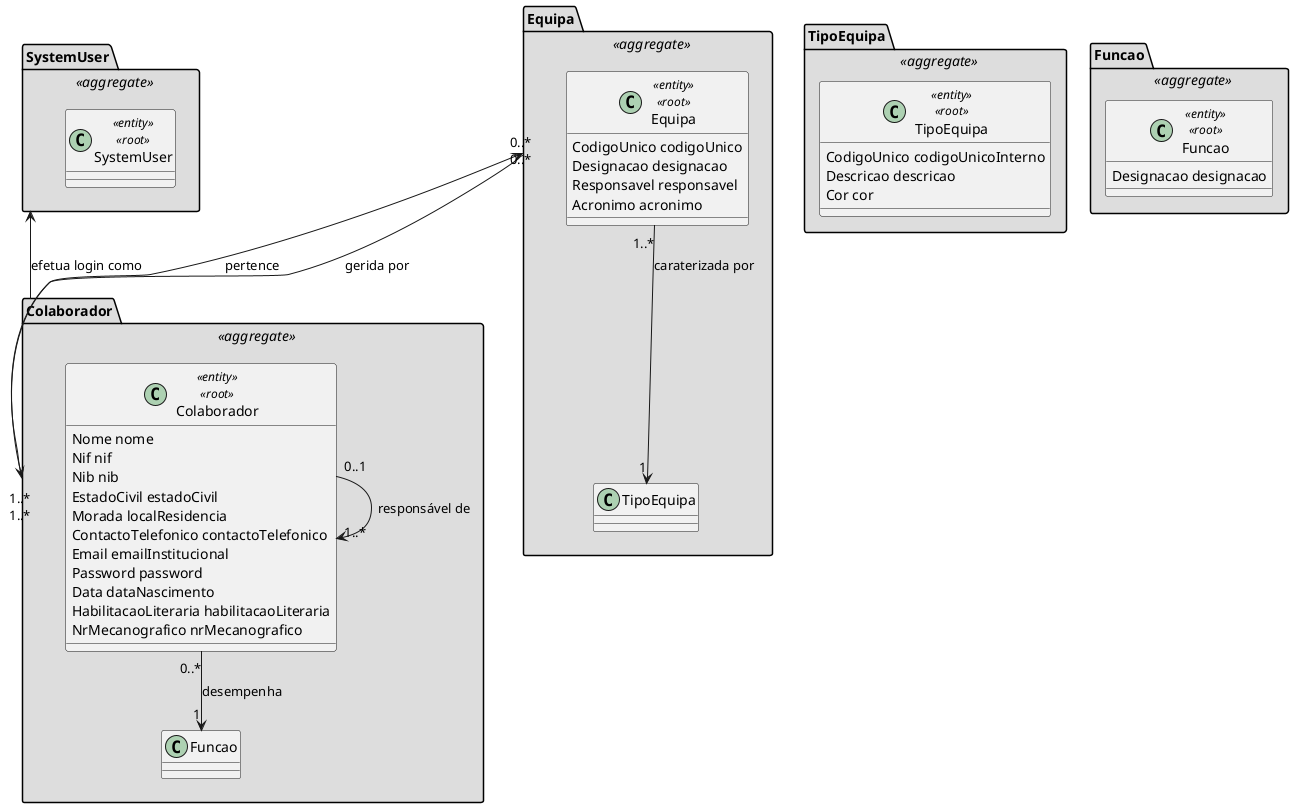 @startuml


package "SystemUser" <<aggregate>> #DDDDDD {
    class SystemUser <<entity>> <<root>> {

    }   
}


package "Equipa" <<aggregate>> #DDDDDD {
    class Equipa <<entity>> <<root>> {
        CodigoUnico codigoUnico
        Designacao designacao
        Responsavel responsavel
        Acronimo acronimo
    }

    Equipa "1..*" --> "1" TipoEquipa : "caraterizada por"
}

package "TipoEquipa" <<aggregate>> #DDDDDD {
    class TipoEquipa <<entity>> <<root>> {
        CodigoUnico codigoUnicoInterno
        Descricao descricao
        Cor cor 
    }
}

package "Colaborador" <<aggregate>> #DDDDDD {

    class Colaborador <<entity>> <<root>> {
        Nome nome
        Nif nif
        Nib nib
        EstadoCivil estadoCivil
        Morada localResidencia
        ContactoTelefonico contactoTelefonico
        Email emailInstitucional
        Password password
        Data dataNascimento
        HabilitacaoLiteraria habilitacaoLiteraria
        NrMecanografico nrMecanografico
    }    

    Colaborador "0..*" --> "1" Funcao : "desempenha"
    Colaborador "0..1" --> "1..*" Colaborador : "responsável de"
}

package "Funcao" <<aggregate>> #DDDDDD {

    class Funcao <<entity>> <<root>>{
        Designacao designacao
    }
}

    SystemUser <-- Colaborador : "efetua login como"
    Equipa "0..*" <-- "1..*" Colaborador : "pertence"
    Equipa "0..*" --> "1..*" Colaborador : "gerida por"

@enduml